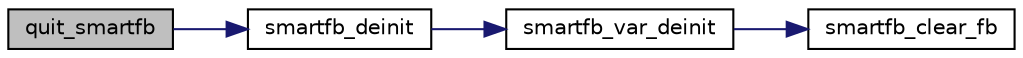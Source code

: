 digraph "quit_smartfb"
{
 // INTERACTIVE_SVG=YES
 // LATEX_PDF_SIZE
  bgcolor="transparent";
  edge [fontname="Helvetica",fontsize="10",labelfontname="Helvetica",labelfontsize="10"];
  node [fontname="Helvetica",fontsize="10",shape=record];
  rankdir="LR";
  Node1 [label="quit_smartfb",height=0.2,width=0.4,color="black", fillcolor="grey75", style="filled", fontcolor="black",tooltip=" "];
  Node1 -> Node2 [color="midnightblue",fontsize="10",style="solid",fontname="Helvetica"];
  Node2 [label="smartfb_deinit",height=0.2,width=0.4,color="black",URL="$df/d1d/group__SmartFB-api.html#gad639e235bdaf61d9f05575b34e40c7a4",tooltip=" "];
  Node2 -> Node3 [color="midnightblue",fontsize="10",style="solid",fontname="Helvetica"];
  Node3 [label="smartfb_var_deinit",height=0.2,width=0.4,color="black",URL="$d6/dfc/lib__smartfb_8c.html#a987f31c9357fa2258dc693277bc9104e",tooltip=" "];
  Node3 -> Node4 [color="midnightblue",fontsize="10",style="solid",fontname="Helvetica"];
  Node4 [label="smartfb_clear_fb",height=0.2,width=0.4,color="black",URL="$d6/dfc/lib__smartfb_8c.html#ab7a45061b22716989b3855e0a1e6802e",tooltip=" "];
}
